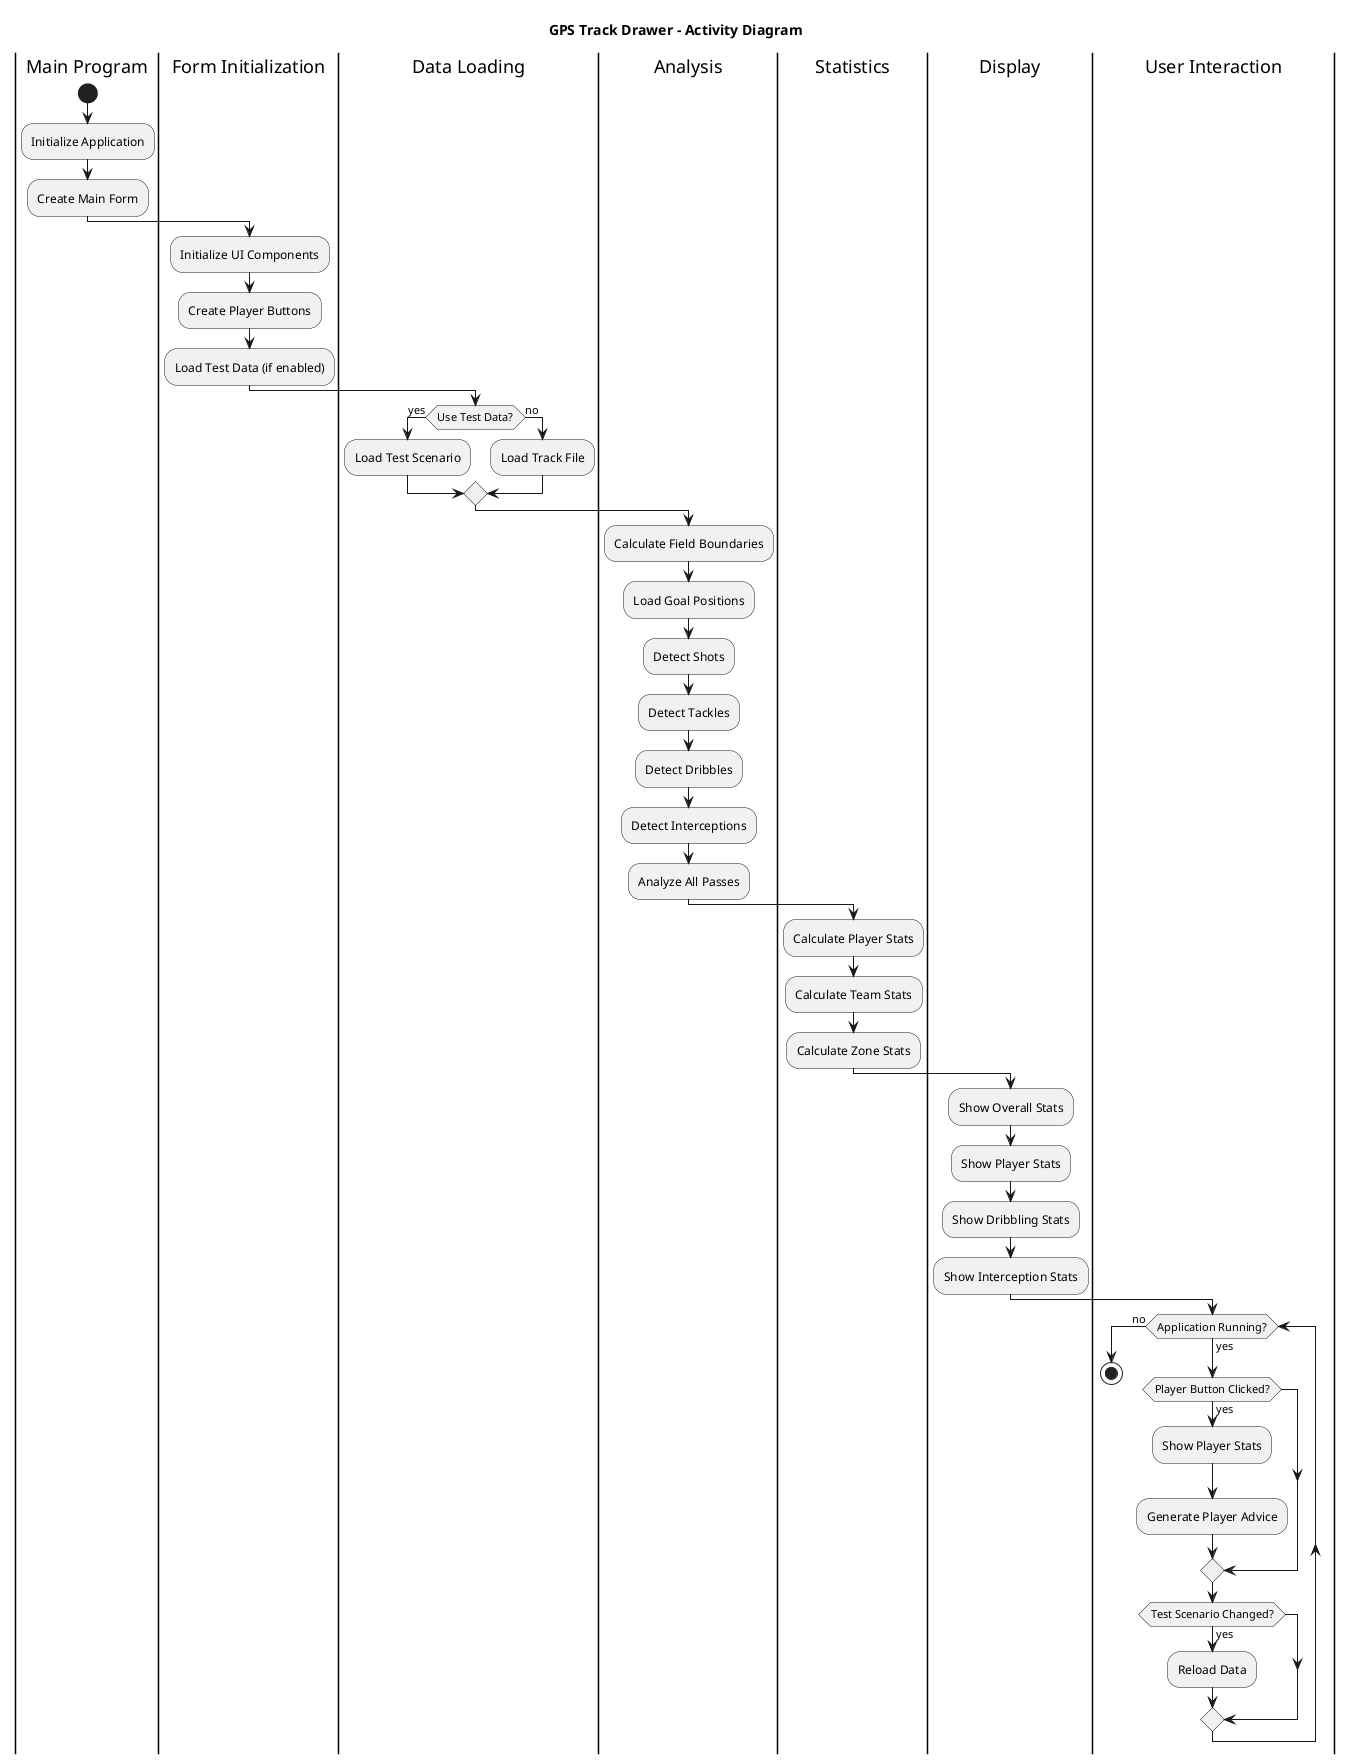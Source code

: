 @startuml
title GPS Track Drawer - Activity Diagram

|Main Program|
start
:Initialize Application;
:Create Main Form;

|Form Initialization|
:Initialize UI Components;
:Create Player Buttons;
:Load Test Data (if enabled);

|Data Loading|
if (Use Test Data?) then (yes)
  :Load Test Scenario;
else (no)
  :Load Track File;
endif

|Analysis|
:Calculate Field Boundaries;
:Load Goal Positions;
:Detect Shots;
:Detect Tackles;
:Detect Dribbles;
:Detect Interceptions;
:Analyze All Passes;

|Statistics|
:Calculate Player Stats;
:Calculate Team Stats;
:Calculate Zone Stats;

|Display|
:Show Overall Stats;
:Show Player Stats;
:Show Dribbling Stats;
:Show Interception Stats;

|User Interaction|
while (Application Running?) is (yes)
  if (Player Button Clicked?) then (yes)
    :Show Player Stats;
    :Generate Player Advice;
  endif
  if (Test Scenario Changed?) then (yes)
    :Reload Data;
  endif
endwhile (no)

stop
@enduml 